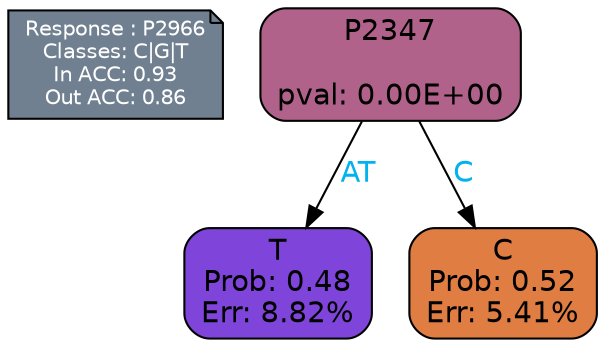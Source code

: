 digraph Tree {
node [shape=box, style="filled, rounded", color="black", fontname=helvetica] ;
graph [ranksep=equally, splines=polylines, bgcolor=transparent, dpi=600] ;
edge [fontname=helvetica] ;
LEGEND [label="Response : P2966
Classes: C|G|T
In ACC: 0.93
Out ACC: 0.86
",shape=note,align=left,style=filled,fillcolor="slategray",fontcolor="white",fontsize=10];1 [label="P2347

pval: 0.00E+00", fillcolor="#b1628a"] ;
2 [label="T
Prob: 0.48
Err: 8.82%", fillcolor="#7f45da"] ;
3 [label="C
Prob: 0.52
Err: 5.41%", fillcolor="#df7d42"] ;
1 -> 2 [label="AT",fontcolor=deepskyblue2] ;
1 -> 3 [label="C",fontcolor=deepskyblue2] ;
{rank = same; 2;3;}{rank = same; LEGEND;1;}}